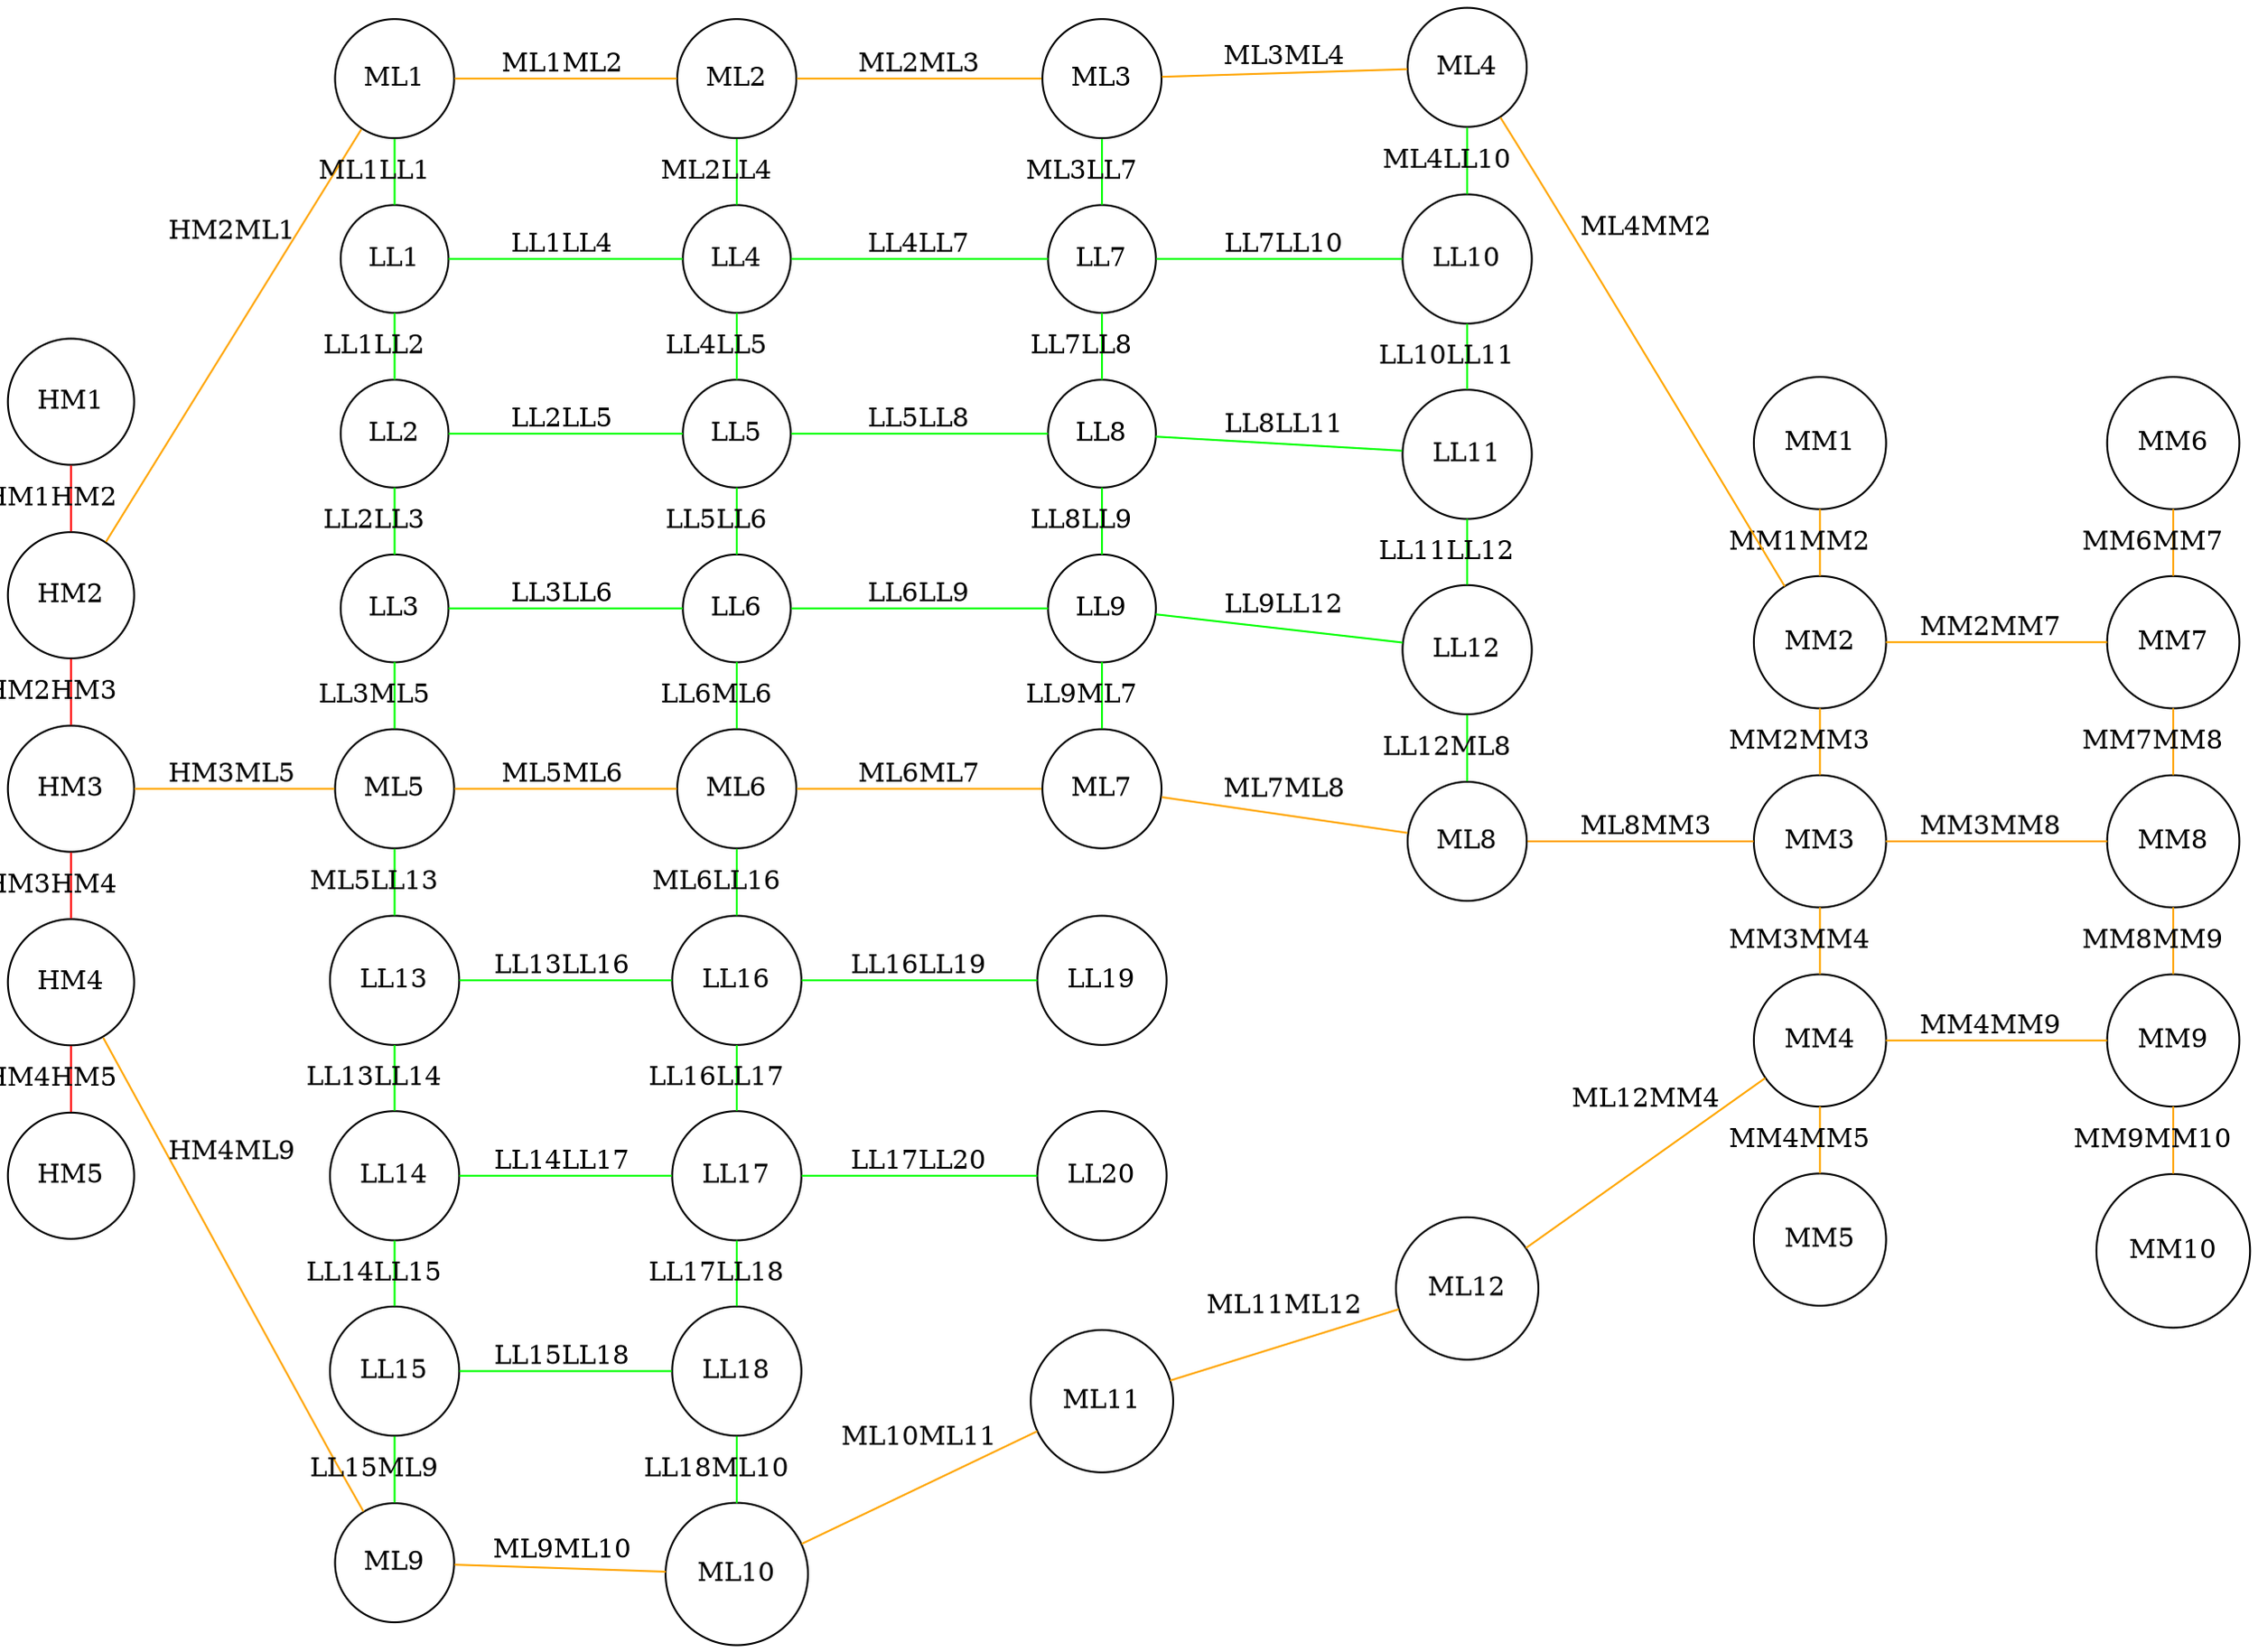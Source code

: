 graph xmpl
{
rankdir="LR";
ordering=out
node[shape=circle]

{rank="same";HM1--HM2[label="HM1HM2" weight=70 color="red"]};
{rank="same";HM2--HM3[label="HM2HM3" weight=70 color="red"]};
{rank="same";HM3--HM4[label="HM3HM4" weight=70 color="red"]};
{rank="same";HM4--HM5[label="HM4HM5" weight=70 color="red"]};
{rank="same";MM1--MM2[label="MM1MM2" weight=50 color="orange"]};
{rank="same";MM2--MM3[label="MM2MM3" weight=50 color="orange"]};
{rank="same";MM3--MM4[label="MM3MM4" weight=50 color="orange"]};
{rank="same";MM4--MM5[label="MM4MM5" weight=50 color="orange"]};
{rank="same";MM6--MM7[label="MM6MM7" weight=50 color="orange"]};
{rank="same";MM7--MM8[label="MM7MM8" weight=50 color="orange"]};
{rank="same";MM8--MM9[label="MM8MM9" weight=50 color="orange"]};
{rank="same";MM9--MM10[label="MM9MM10" weight=50 color="orange"]};
HM2--ML1[label="HM2ML1" weight=50 color="orange"]
ML1--ML2[label="ML1ML2" weight=50 color="orange"]
ML2--ML3[label="ML2ML3" weight=50 color="orange"]
ML3--ML4[label="ML3ML4" weight=50 color="orange"]
ML4--MM2[label="ML4MM2" weight=50 color="orange"]
MM2--MM7[label="MM2MM7" weight=50 color="orange"]
HM3--ML5[label="HM3ML5" weight=50 color="orange"]
ML5--ML6[label="ML5ML6" weight=50 color="orange"]
ML6--ML7[label="ML6ML7" weight=50 color="orange"]
ML7--ML8[label="ML7ML8" weight=50 color="orange"]
ML8--MM3[label="ML8MM3" weight=50 color="orange"]
MM3--MM8[label="MM3MM8" weight=50 color="orange"]
HM4--ML9[label="HM4ML9" weight=50 color="orange"]
ML9--ML10[label="ML9ML10" weight=50 color="orange"]
ML10--ML11[label="ML10ML11" weight=50 color="orange"]
ML11--ML12[label="ML11ML12" weight=50 color="orange"]
ML12--MM4[label="ML12MM4" weight=50 color="orange"]
MM4--MM9[label="MM4MM9" weight=50 color="orange"]
{rank="same";ML1--LL1[label="ML1LL1" weight=30 color="green"]};
{rank="same";LL1--LL2[label="LL1LL2" weight=30 color="green"]};
{rank="same";LL2--LL3[label="LL2LL3" weight=30 color="green"]};
{rank="same";LL3--ML5[label="LL3ML5" weight=30 color="green"]};
{rank="same";ML2--LL4[label="ML2LL4" weight=30 color="green"]};
{rank="same";LL4--LL5[label="LL4LL5" weight=30 color="green"]};
{rank="same";LL5--LL6[label="LL5LL6" weight=30 color="green"]};
{rank="same";LL6--ML6[label="LL6ML6" weight=30 color="green"]};
{rank="same";ML3--LL7[label="ML3LL7" weight=30 color="green"]};
{rank="same";LL7--LL8[label="LL7LL8" weight=30 color="green"]};
{rank="same";LL8--LL9[label="LL8LL9" weight=30 color="green"]};
{rank="same";LL9--ML7[label="LL9ML7" weight=30 color="green"]};
{rank="same";ML4--LL10[label="ML4LL10" weight=30 color="green"]};
{rank="same";LL10--LL11[label="LL10LL11" weight=30 color="green"]};
{rank="same";LL11--LL12[label="LL11LL12" weight=30 color="green"]};
{rank="same";LL12--ML8[label="LL12ML8" weight=30 color="green"]};
{rank="same";ML5--LL13[label="ML5LL13" weight=30 color="green"]};
{rank="same";LL13--LL14[label="LL13LL14" weight=30 color="green"]};
{rank="same";LL14--LL15[label="LL14LL15" weight=30 color="green"]};
{rank="same";LL15--ML9[label="LL15ML9" weight=30 color="green"]};
{rank="same";ML6--LL16[label="ML6LL16" weight=30 color="green"]};
{rank="same";LL16--LL17[label="LL16LL17" weight=30 color="green"]};
{rank="same";LL17--LL18[label="LL17LL18" weight=30 color="green"]};
{rank="same";LL18--ML10[label="LL18ML10" weight=30 color="green"]};
LL1--LL4[label="LL1LL4" weight=30 color="green"]
LL2--LL5[label="LL2LL5" weight=30 color="green"]
LL3--LL6[label="LL3LL6" weight=30 color="green"]
LL4--LL7[label="LL4LL7" weight=30 color="green"]
LL5--LL8[label="LL5LL8" weight=30 color="green"]
LL6--LL9[label="LL6LL9" weight=30 color="green"]
LL7--LL10[label="LL7LL10" weight=30 color="green"]
LL8--LL11[label="LL8LL11" weight=30 color="green"]
LL9--LL12[label="LL9LL12" weight=30 color="green"]
LL13--LL16[label="LL13LL16" weight=30 color="green"]
LL14--LL17[label="LL14LL17" weight=30 color="green"]
LL15--LL18[label="LL15LL18" weight=30 color="green"]
LL16--LL19[label="LL16LL19" weight=30 color="green"]
LL17--LL20[label="LL17LL20" weight=30 color="green"]
}